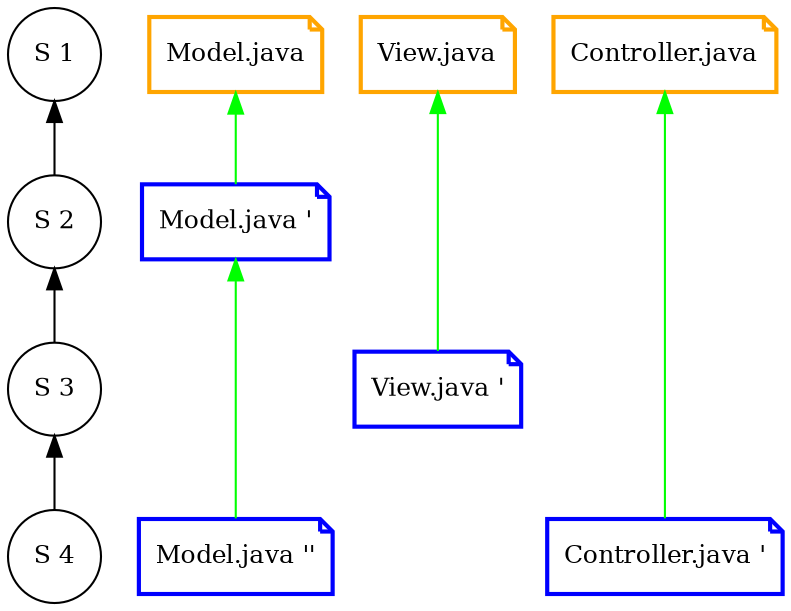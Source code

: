 digraph git_branch_model {
  splines=line
  rankdir="TB"
  bgcolor="transparent"

  /* Commit node config */
  edge[style="",  arrowhead=open]
  node[style="",  fontsize=12.0, shape=circle]

  c_1 [label="S 1"]
  c_2 [label="S 2"]
  c_3 [label="S 3"]
  c_4 [label="S 4"]

  c_1 -> c_2 -> c_3 -> c_4 [dir=back]

  /* File node config */
  edge[style="",  arrowhead=open, dir=back]
  node[style="",  fontsize=12.0, shape=note]

  /* initial nodes */
  node[style="bold",color=orange]
  file_1 [label="Model.java", group="file_1"]
  file_2 [label="View.java", group="file_2"]
  file_3 [label="Controller.java", group="file_3"]

  /* changed nodes */
  node[style="bold", color="blue"]
  file_1_ [label="Model.java '", group="file_1"]

  file_2__ [label="View.java '", group="file_2"]

  file_1___ [label="Model.java ''", group="file_1"]
  file_3___ [label="Controller.java '", group="file_3"]

  edge[color=green]
  /* 1. Commit */
  file_1 -> file_1_

  /* 2. Commit */
  file_2 -> file_2__

  /* 3. Commit */
  file_1_ -> file_1___
  file_3 -> file_3___

  {rank=same; c_1 file_3 file_2 file_1}
  {rank=same; c_2 file_1_}
  {rank=same; c_3 file_2__}
  {rank=same; c_4 file_1___ file_3___}
}
